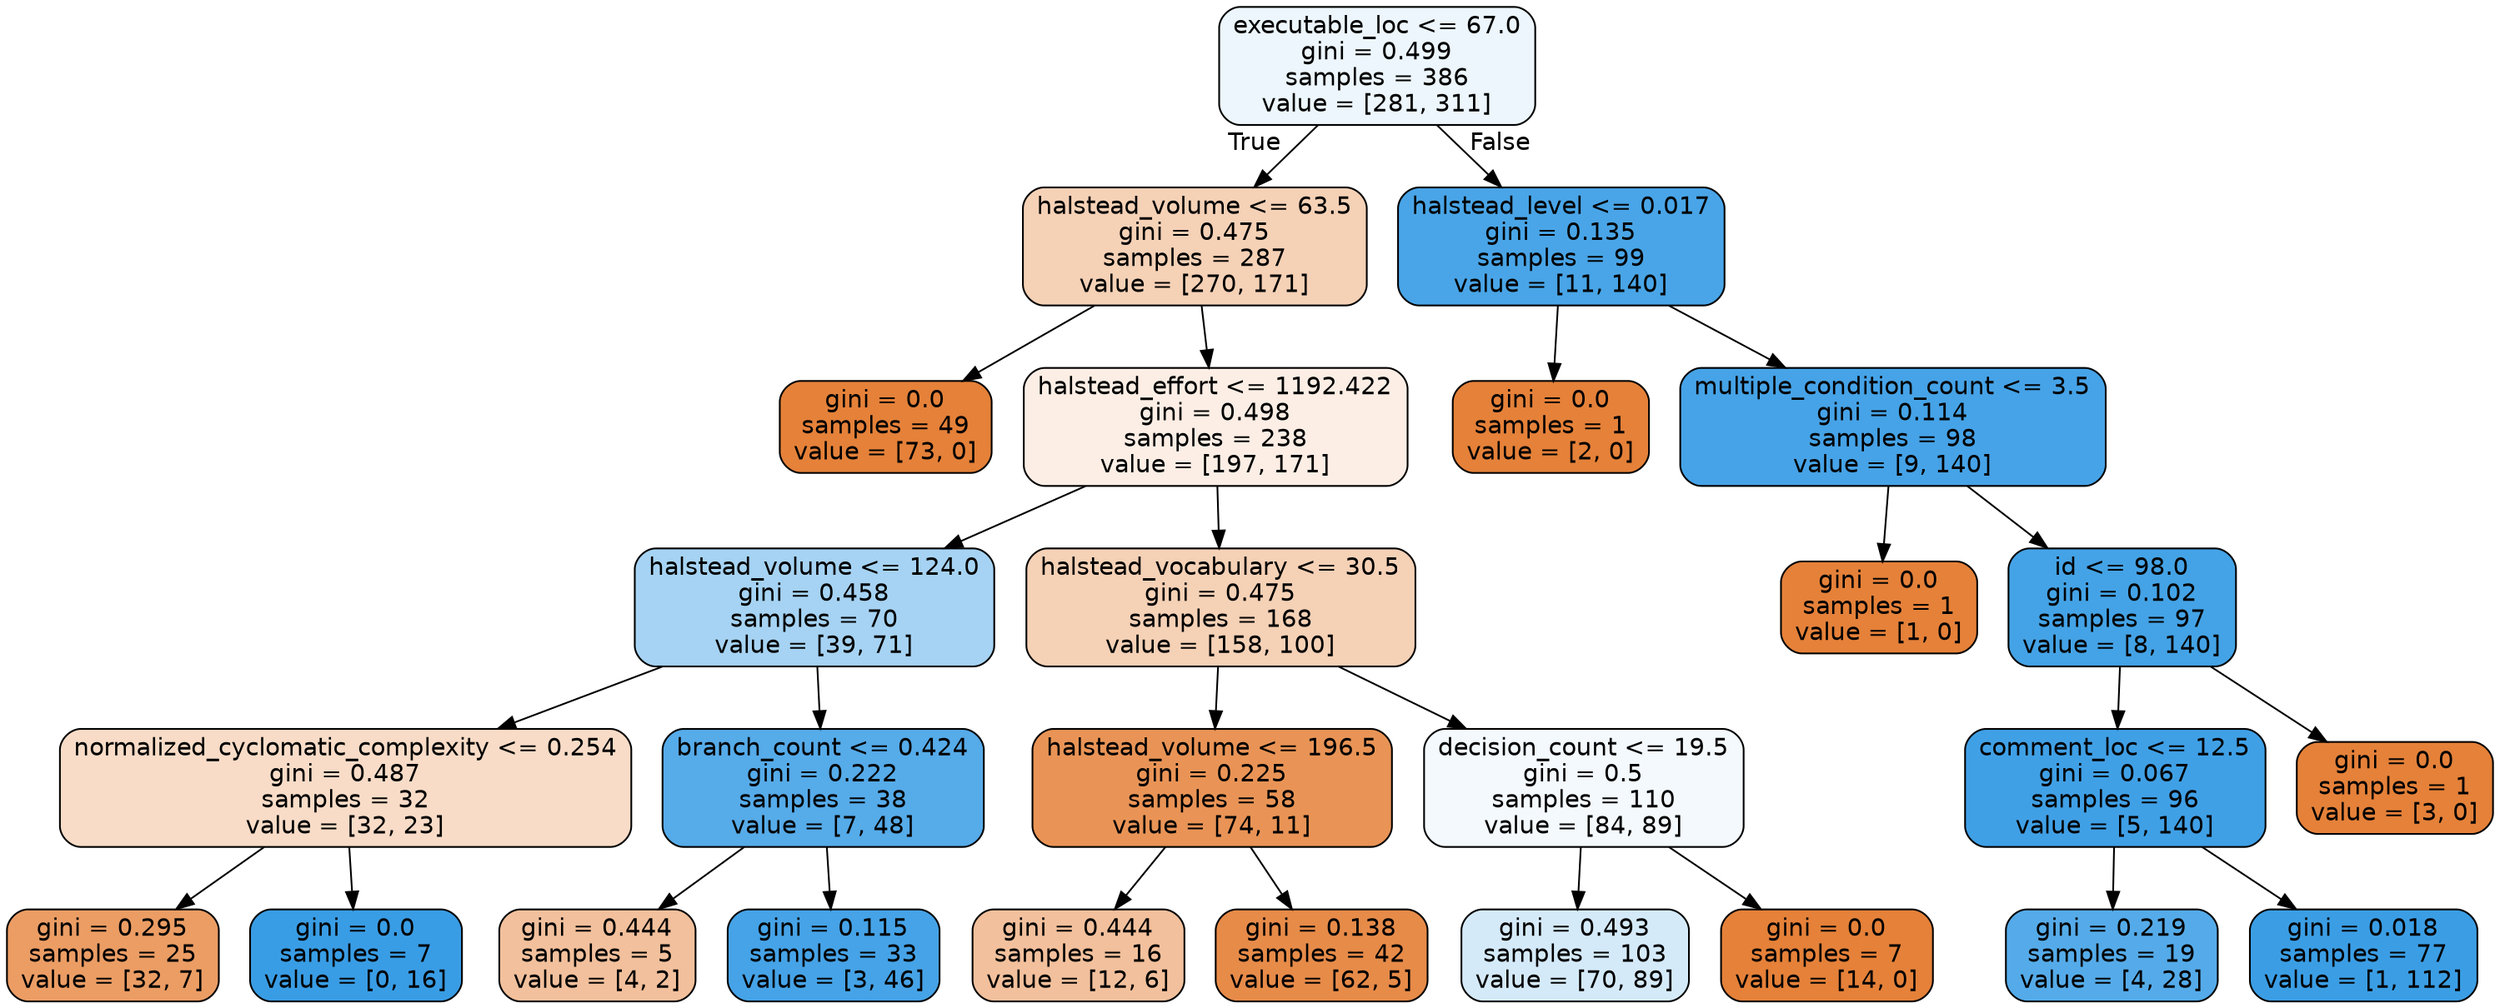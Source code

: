 digraph Tree {
node [shape=box, style="filled, rounded", color="black", fontname="helvetica"] ;
edge [fontname="helvetica"] ;
0 [label="executable_loc <= 67.0\ngini = 0.499\nsamples = 386\nvalue = [281, 311]", fillcolor="#ecf6fc"] ;
1 [label="halstead_volume <= 63.5\ngini = 0.475\nsamples = 287\nvalue = [270, 171]", fillcolor="#f5d1b6"] ;
0 -> 1 [labeldistance=2.5, labelangle=45, headlabel="True"] ;
2 [label="gini = 0.0\nsamples = 49\nvalue = [73, 0]", fillcolor="#e58139"] ;
1 -> 2 ;
3 [label="halstead_effort <= 1192.422\ngini = 0.498\nsamples = 238\nvalue = [197, 171]", fillcolor="#fceee5"] ;
1 -> 3 ;
4 [label="halstead_volume <= 124.0\ngini = 0.458\nsamples = 70\nvalue = [39, 71]", fillcolor="#a6d3f3"] ;
3 -> 4 ;
5 [label="normalized_cyclomatic_complexity <= 0.254\ngini = 0.487\nsamples = 32\nvalue = [32, 23]", fillcolor="#f8dcc7"] ;
4 -> 5 ;
6 [label="gini = 0.295\nsamples = 25\nvalue = [32, 7]", fillcolor="#eb9d64"] ;
5 -> 6 ;
7 [label="gini = 0.0\nsamples = 7\nvalue = [0, 16]", fillcolor="#399de5"] ;
5 -> 7 ;
8 [label="branch_count <= 0.424\ngini = 0.222\nsamples = 38\nvalue = [7, 48]", fillcolor="#56abe9"] ;
4 -> 8 ;
9 [label="gini = 0.444\nsamples = 5\nvalue = [4, 2]", fillcolor="#f2c09c"] ;
8 -> 9 ;
10 [label="gini = 0.115\nsamples = 33\nvalue = [3, 46]", fillcolor="#46a3e7"] ;
8 -> 10 ;
11 [label="halstead_vocabulary <= 30.5\ngini = 0.475\nsamples = 168\nvalue = [158, 100]", fillcolor="#f5d1b6"] ;
3 -> 11 ;
12 [label="halstead_volume <= 196.5\ngini = 0.225\nsamples = 58\nvalue = [74, 11]", fillcolor="#e99456"] ;
11 -> 12 ;
13 [label="gini = 0.444\nsamples = 16\nvalue = [12, 6]", fillcolor="#f2c09c"] ;
12 -> 13 ;
14 [label="gini = 0.138\nsamples = 42\nvalue = [62, 5]", fillcolor="#e78b49"] ;
12 -> 14 ;
15 [label="decision_count <= 19.5\ngini = 0.5\nsamples = 110\nvalue = [84, 89]", fillcolor="#f4f9fe"] ;
11 -> 15 ;
16 [label="gini = 0.493\nsamples = 103\nvalue = [70, 89]", fillcolor="#d5eaf9"] ;
15 -> 16 ;
17 [label="gini = 0.0\nsamples = 7\nvalue = [14, 0]", fillcolor="#e58139"] ;
15 -> 17 ;
18 [label="halstead_level <= 0.017\ngini = 0.135\nsamples = 99\nvalue = [11, 140]", fillcolor="#49a5e7"] ;
0 -> 18 [labeldistance=2.5, labelangle=-45, headlabel="False"] ;
19 [label="gini = 0.0\nsamples = 1\nvalue = [2, 0]", fillcolor="#e58139"] ;
18 -> 19 ;
20 [label="multiple_condition_count <= 3.5\ngini = 0.114\nsamples = 98\nvalue = [9, 140]", fillcolor="#46a3e7"] ;
18 -> 20 ;
21 [label="gini = 0.0\nsamples = 1\nvalue = [1, 0]", fillcolor="#e58139"] ;
20 -> 21 ;
22 [label="id <= 98.0\ngini = 0.102\nsamples = 97\nvalue = [8, 140]", fillcolor="#44a3e6"] ;
20 -> 22 ;
23 [label="comment_loc <= 12.5\ngini = 0.067\nsamples = 96\nvalue = [5, 140]", fillcolor="#40a0e6"] ;
22 -> 23 ;
24 [label="gini = 0.219\nsamples = 19\nvalue = [4, 28]", fillcolor="#55abe9"] ;
23 -> 24 ;
25 [label="gini = 0.018\nsamples = 77\nvalue = [1, 112]", fillcolor="#3b9ee5"] ;
23 -> 25 ;
26 [label="gini = 0.0\nsamples = 1\nvalue = [3, 0]", fillcolor="#e58139"] ;
22 -> 26 ;
}